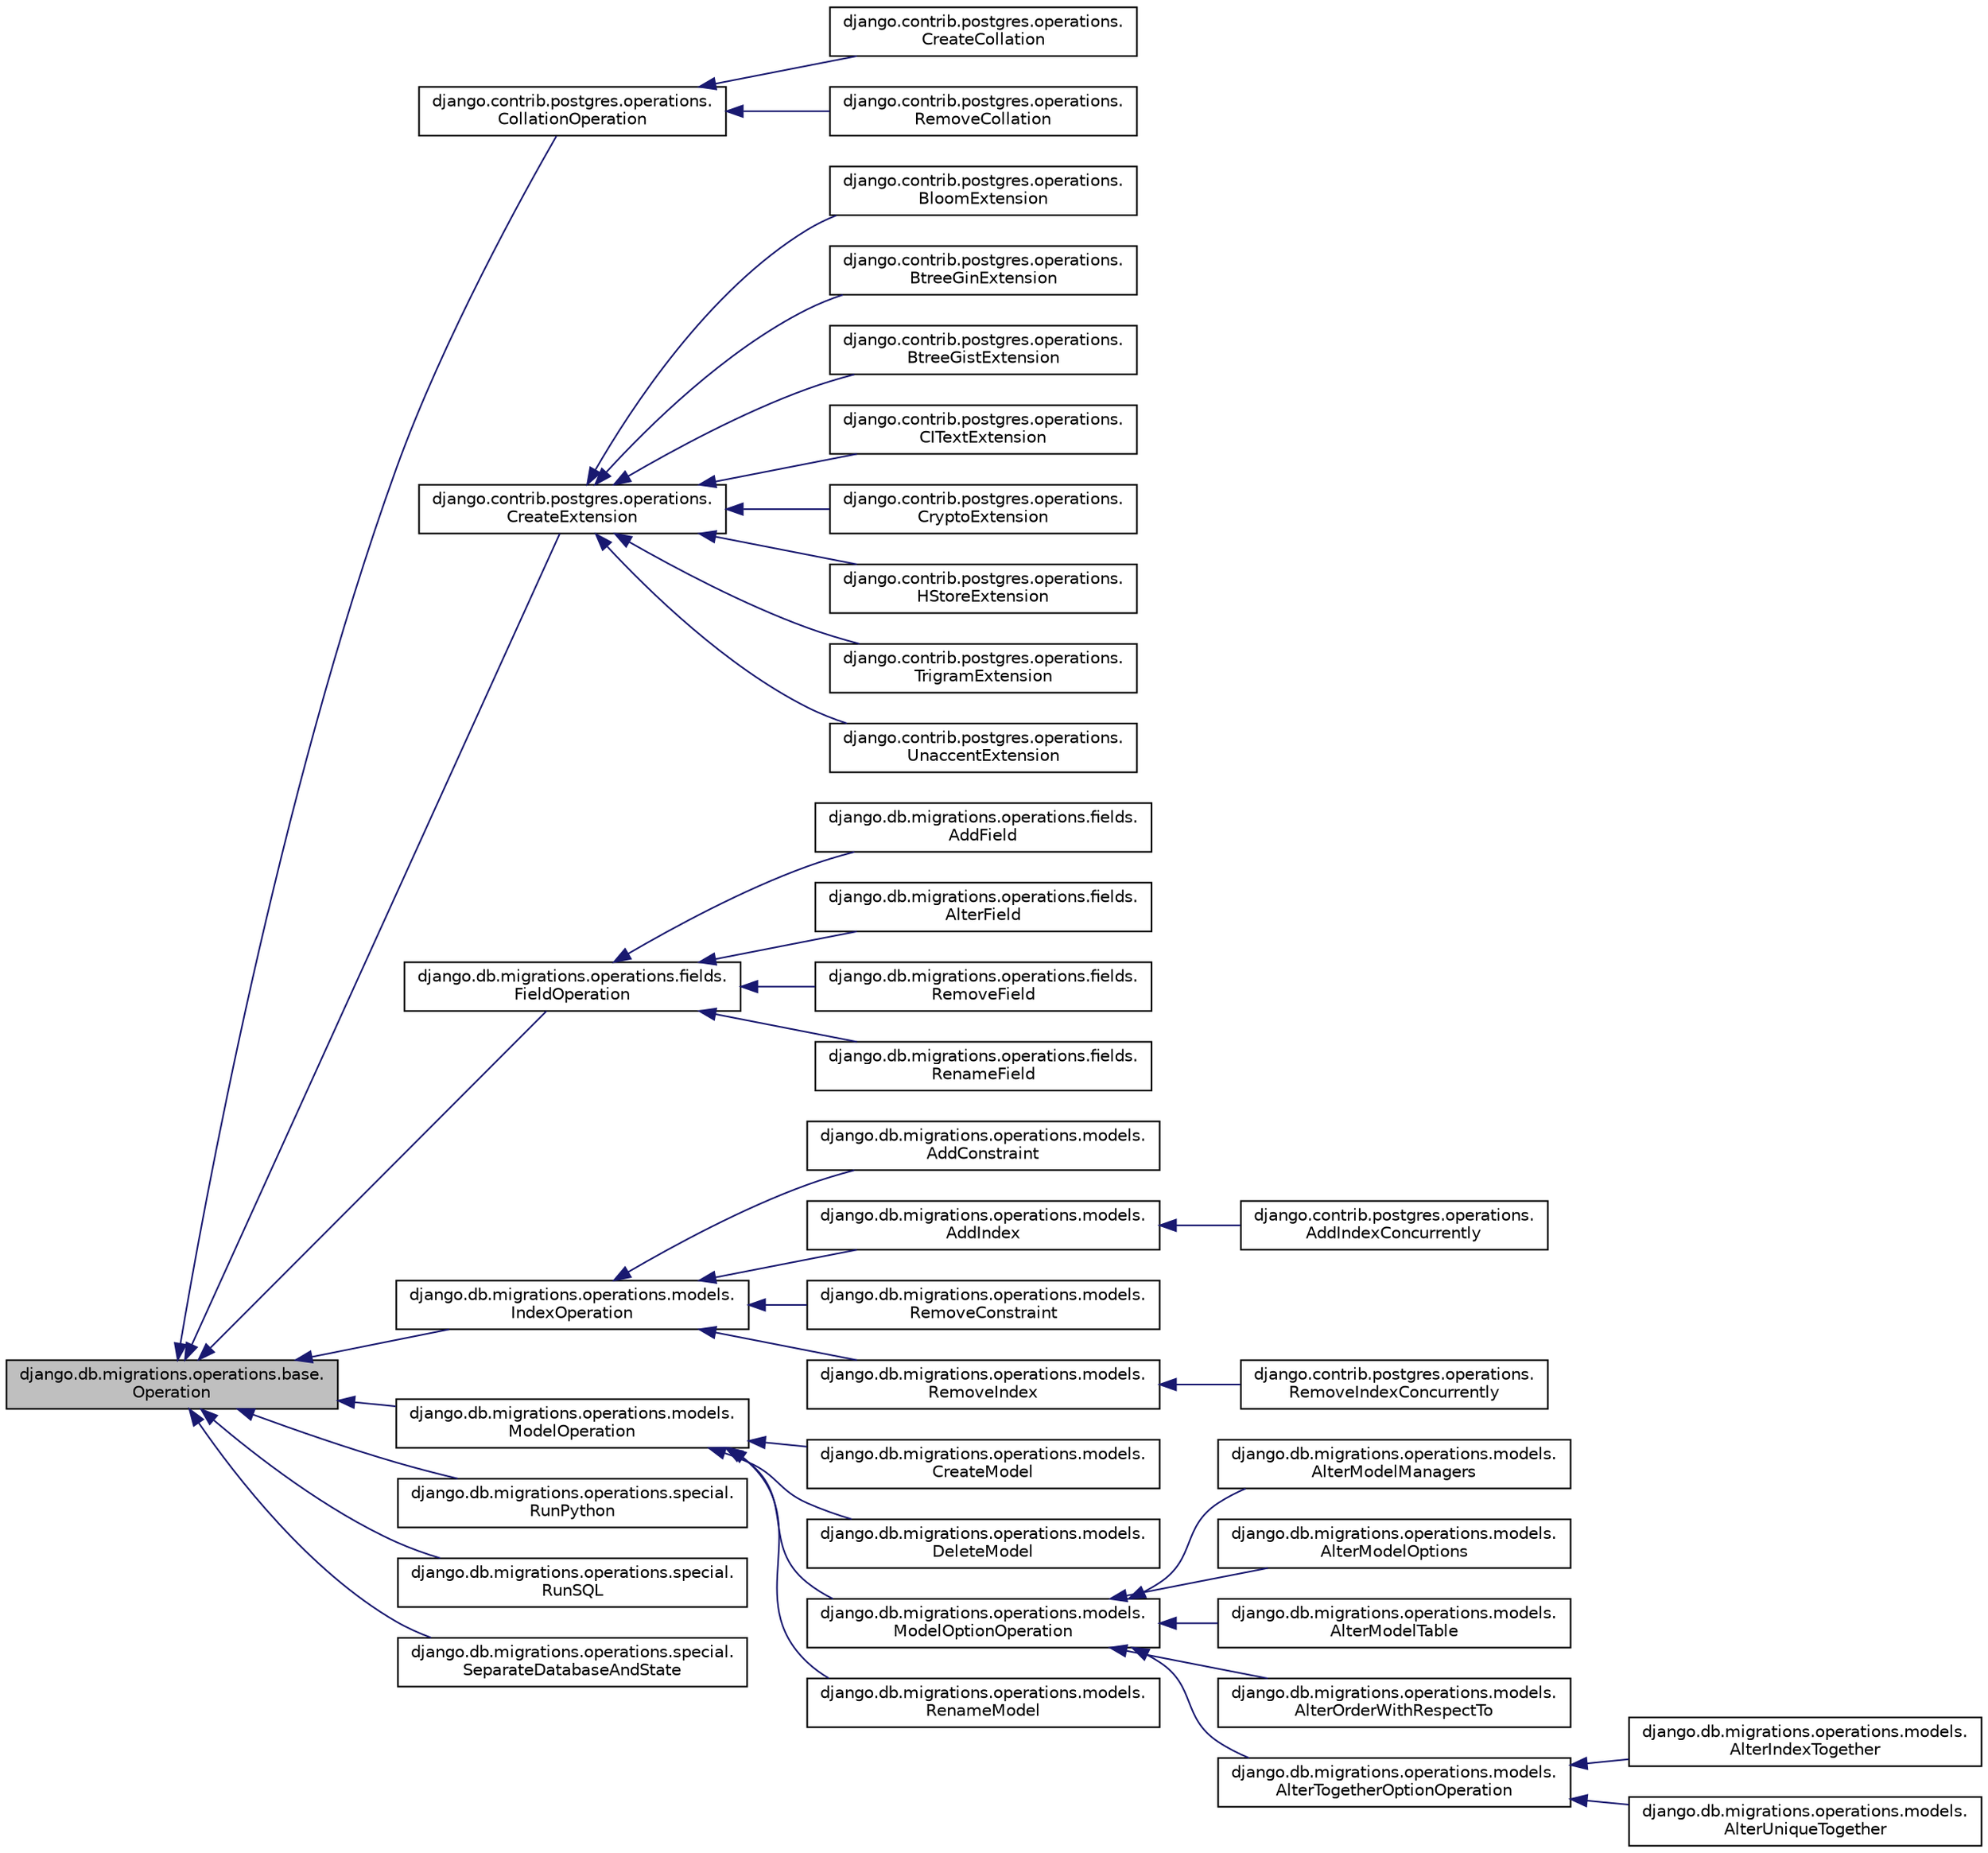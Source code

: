 digraph "django.db.migrations.operations.base.Operation"
{
 // LATEX_PDF_SIZE
  edge [fontname="Helvetica",fontsize="10",labelfontname="Helvetica",labelfontsize="10"];
  node [fontname="Helvetica",fontsize="10",shape=record];
  rankdir="LR";
  Node1 [label="django.db.migrations.operations.base.\lOperation",height=0.2,width=0.4,color="black", fillcolor="grey75", style="filled", fontcolor="black",tooltip=" "];
  Node1 -> Node2 [dir="back",color="midnightblue",fontsize="10",style="solid"];
  Node2 [label="django.contrib.postgres.operations.\lCollationOperation",height=0.2,width=0.4,color="black", fillcolor="white", style="filled",URL="$classdjango_1_1contrib_1_1postgres_1_1operations_1_1_collation_operation.html",tooltip=" "];
  Node2 -> Node3 [dir="back",color="midnightblue",fontsize="10",style="solid"];
  Node3 [label="django.contrib.postgres.operations.\lCreateCollation",height=0.2,width=0.4,color="black", fillcolor="white", style="filled",URL="$classdjango_1_1contrib_1_1postgres_1_1operations_1_1_create_collation.html",tooltip=" "];
  Node2 -> Node4 [dir="back",color="midnightblue",fontsize="10",style="solid"];
  Node4 [label="django.contrib.postgres.operations.\lRemoveCollation",height=0.2,width=0.4,color="black", fillcolor="white", style="filled",URL="$classdjango_1_1contrib_1_1postgres_1_1operations_1_1_remove_collation.html",tooltip=" "];
  Node1 -> Node5 [dir="back",color="midnightblue",fontsize="10",style="solid"];
  Node5 [label="django.contrib.postgres.operations.\lCreateExtension",height=0.2,width=0.4,color="black", fillcolor="white", style="filled",URL="$classdjango_1_1contrib_1_1postgres_1_1operations_1_1_create_extension.html",tooltip=" "];
  Node5 -> Node6 [dir="back",color="midnightblue",fontsize="10",style="solid"];
  Node6 [label="django.contrib.postgres.operations.\lBloomExtension",height=0.2,width=0.4,color="black", fillcolor="white", style="filled",URL="$classdjango_1_1contrib_1_1postgres_1_1operations_1_1_bloom_extension.html",tooltip=" "];
  Node5 -> Node7 [dir="back",color="midnightblue",fontsize="10",style="solid"];
  Node7 [label="django.contrib.postgres.operations.\lBtreeGinExtension",height=0.2,width=0.4,color="black", fillcolor="white", style="filled",URL="$classdjango_1_1contrib_1_1postgres_1_1operations_1_1_btree_gin_extension.html",tooltip=" "];
  Node5 -> Node8 [dir="back",color="midnightblue",fontsize="10",style="solid"];
  Node8 [label="django.contrib.postgres.operations.\lBtreeGistExtension",height=0.2,width=0.4,color="black", fillcolor="white", style="filled",URL="$classdjango_1_1contrib_1_1postgres_1_1operations_1_1_btree_gist_extension.html",tooltip=" "];
  Node5 -> Node9 [dir="back",color="midnightblue",fontsize="10",style="solid"];
  Node9 [label="django.contrib.postgres.operations.\lCITextExtension",height=0.2,width=0.4,color="black", fillcolor="white", style="filled",URL="$classdjango_1_1contrib_1_1postgres_1_1operations_1_1_c_i_text_extension.html",tooltip=" "];
  Node5 -> Node10 [dir="back",color="midnightblue",fontsize="10",style="solid"];
  Node10 [label="django.contrib.postgres.operations.\lCryptoExtension",height=0.2,width=0.4,color="black", fillcolor="white", style="filled",URL="$classdjango_1_1contrib_1_1postgres_1_1operations_1_1_crypto_extension.html",tooltip=" "];
  Node5 -> Node11 [dir="back",color="midnightblue",fontsize="10",style="solid"];
  Node11 [label="django.contrib.postgres.operations.\lHStoreExtension",height=0.2,width=0.4,color="black", fillcolor="white", style="filled",URL="$classdjango_1_1contrib_1_1postgres_1_1operations_1_1_h_store_extension.html",tooltip=" "];
  Node5 -> Node12 [dir="back",color="midnightblue",fontsize="10",style="solid"];
  Node12 [label="django.contrib.postgres.operations.\lTrigramExtension",height=0.2,width=0.4,color="black", fillcolor="white", style="filled",URL="$classdjango_1_1contrib_1_1postgres_1_1operations_1_1_trigram_extension.html",tooltip=" "];
  Node5 -> Node13 [dir="back",color="midnightblue",fontsize="10",style="solid"];
  Node13 [label="django.contrib.postgres.operations.\lUnaccentExtension",height=0.2,width=0.4,color="black", fillcolor="white", style="filled",URL="$classdjango_1_1contrib_1_1postgres_1_1operations_1_1_unaccent_extension.html",tooltip=" "];
  Node1 -> Node14 [dir="back",color="midnightblue",fontsize="10",style="solid"];
  Node14 [label="django.db.migrations.operations.fields.\lFieldOperation",height=0.2,width=0.4,color="black", fillcolor="white", style="filled",URL="$classdjango_1_1db_1_1migrations_1_1operations_1_1fields_1_1_field_operation.html",tooltip=" "];
  Node14 -> Node15 [dir="back",color="midnightblue",fontsize="10",style="solid"];
  Node15 [label="django.db.migrations.operations.fields.\lAddField",height=0.2,width=0.4,color="black", fillcolor="white", style="filled",URL="$classdjango_1_1db_1_1migrations_1_1operations_1_1fields_1_1_add_field.html",tooltip=" "];
  Node14 -> Node16 [dir="back",color="midnightblue",fontsize="10",style="solid"];
  Node16 [label="django.db.migrations.operations.fields.\lAlterField",height=0.2,width=0.4,color="black", fillcolor="white", style="filled",URL="$classdjango_1_1db_1_1migrations_1_1operations_1_1fields_1_1_alter_field.html",tooltip=" "];
  Node14 -> Node17 [dir="back",color="midnightblue",fontsize="10",style="solid"];
  Node17 [label="django.db.migrations.operations.fields.\lRemoveField",height=0.2,width=0.4,color="black", fillcolor="white", style="filled",URL="$classdjango_1_1db_1_1migrations_1_1operations_1_1fields_1_1_remove_field.html",tooltip=" "];
  Node14 -> Node18 [dir="back",color="midnightblue",fontsize="10",style="solid"];
  Node18 [label="django.db.migrations.operations.fields.\lRenameField",height=0.2,width=0.4,color="black", fillcolor="white", style="filled",URL="$classdjango_1_1db_1_1migrations_1_1operations_1_1fields_1_1_rename_field.html",tooltip=" "];
  Node1 -> Node19 [dir="back",color="midnightblue",fontsize="10",style="solid"];
  Node19 [label="django.db.migrations.operations.models.\lIndexOperation",height=0.2,width=0.4,color="black", fillcolor="white", style="filled",URL="$classdjango_1_1db_1_1migrations_1_1operations_1_1models_1_1_index_operation.html",tooltip=" "];
  Node19 -> Node20 [dir="back",color="midnightblue",fontsize="10",style="solid"];
  Node20 [label="django.db.migrations.operations.models.\lAddConstraint",height=0.2,width=0.4,color="black", fillcolor="white", style="filled",URL="$classdjango_1_1db_1_1migrations_1_1operations_1_1models_1_1_add_constraint.html",tooltip=" "];
  Node19 -> Node21 [dir="back",color="midnightblue",fontsize="10",style="solid"];
  Node21 [label="django.db.migrations.operations.models.\lAddIndex",height=0.2,width=0.4,color="black", fillcolor="white", style="filled",URL="$classdjango_1_1db_1_1migrations_1_1operations_1_1models_1_1_add_index.html",tooltip=" "];
  Node21 -> Node22 [dir="back",color="midnightblue",fontsize="10",style="solid"];
  Node22 [label="django.contrib.postgres.operations.\lAddIndexConcurrently",height=0.2,width=0.4,color="black", fillcolor="white", style="filled",URL="$classdjango_1_1contrib_1_1postgres_1_1operations_1_1_add_index_concurrently.html",tooltip=" "];
  Node19 -> Node23 [dir="back",color="midnightblue",fontsize="10",style="solid"];
  Node23 [label="django.db.migrations.operations.models.\lRemoveConstraint",height=0.2,width=0.4,color="black", fillcolor="white", style="filled",URL="$classdjango_1_1db_1_1migrations_1_1operations_1_1models_1_1_remove_constraint.html",tooltip=" "];
  Node19 -> Node24 [dir="back",color="midnightblue",fontsize="10",style="solid"];
  Node24 [label="django.db.migrations.operations.models.\lRemoveIndex",height=0.2,width=0.4,color="black", fillcolor="white", style="filled",URL="$classdjango_1_1db_1_1migrations_1_1operations_1_1models_1_1_remove_index.html",tooltip=" "];
  Node24 -> Node25 [dir="back",color="midnightblue",fontsize="10",style="solid"];
  Node25 [label="django.contrib.postgres.operations.\lRemoveIndexConcurrently",height=0.2,width=0.4,color="black", fillcolor="white", style="filled",URL="$classdjango_1_1contrib_1_1postgres_1_1operations_1_1_remove_index_concurrently.html",tooltip=" "];
  Node1 -> Node26 [dir="back",color="midnightblue",fontsize="10",style="solid"];
  Node26 [label="django.db.migrations.operations.models.\lModelOperation",height=0.2,width=0.4,color="black", fillcolor="white", style="filled",URL="$classdjango_1_1db_1_1migrations_1_1operations_1_1models_1_1_model_operation.html",tooltip=" "];
  Node26 -> Node27 [dir="back",color="midnightblue",fontsize="10",style="solid"];
  Node27 [label="django.db.migrations.operations.models.\lCreateModel",height=0.2,width=0.4,color="black", fillcolor="white", style="filled",URL="$classdjango_1_1db_1_1migrations_1_1operations_1_1models_1_1_create_model.html",tooltip=" "];
  Node26 -> Node28 [dir="back",color="midnightblue",fontsize="10",style="solid"];
  Node28 [label="django.db.migrations.operations.models.\lDeleteModel",height=0.2,width=0.4,color="black", fillcolor="white", style="filled",URL="$classdjango_1_1db_1_1migrations_1_1operations_1_1models_1_1_delete_model.html",tooltip=" "];
  Node26 -> Node29 [dir="back",color="midnightblue",fontsize="10",style="solid"];
  Node29 [label="django.db.migrations.operations.models.\lModelOptionOperation",height=0.2,width=0.4,color="black", fillcolor="white", style="filled",URL="$classdjango_1_1db_1_1migrations_1_1operations_1_1models_1_1_model_option_operation.html",tooltip=" "];
  Node29 -> Node30 [dir="back",color="midnightblue",fontsize="10",style="solid"];
  Node30 [label="django.db.migrations.operations.models.\lAlterModelManagers",height=0.2,width=0.4,color="black", fillcolor="white", style="filled",URL="$classdjango_1_1db_1_1migrations_1_1operations_1_1models_1_1_alter_model_managers.html",tooltip=" "];
  Node29 -> Node31 [dir="back",color="midnightblue",fontsize="10",style="solid"];
  Node31 [label="django.db.migrations.operations.models.\lAlterModelOptions",height=0.2,width=0.4,color="black", fillcolor="white", style="filled",URL="$classdjango_1_1db_1_1migrations_1_1operations_1_1models_1_1_alter_model_options.html",tooltip=" "];
  Node29 -> Node32 [dir="back",color="midnightblue",fontsize="10",style="solid"];
  Node32 [label="django.db.migrations.operations.models.\lAlterModelTable",height=0.2,width=0.4,color="black", fillcolor="white", style="filled",URL="$classdjango_1_1db_1_1migrations_1_1operations_1_1models_1_1_alter_model_table.html",tooltip=" "];
  Node29 -> Node33 [dir="back",color="midnightblue",fontsize="10",style="solid"];
  Node33 [label="django.db.migrations.operations.models.\lAlterOrderWithRespectTo",height=0.2,width=0.4,color="black", fillcolor="white", style="filled",URL="$classdjango_1_1db_1_1migrations_1_1operations_1_1models_1_1_alter_order_with_respect_to.html",tooltip=" "];
  Node29 -> Node34 [dir="back",color="midnightblue",fontsize="10",style="solid"];
  Node34 [label="django.db.migrations.operations.models.\lAlterTogetherOptionOperation",height=0.2,width=0.4,color="black", fillcolor="white", style="filled",URL="$classdjango_1_1db_1_1migrations_1_1operations_1_1models_1_1_alter_together_option_operation.html",tooltip=" "];
  Node34 -> Node35 [dir="back",color="midnightblue",fontsize="10",style="solid"];
  Node35 [label="django.db.migrations.operations.models.\lAlterIndexTogether",height=0.2,width=0.4,color="black", fillcolor="white", style="filled",URL="$classdjango_1_1db_1_1migrations_1_1operations_1_1models_1_1_alter_index_together.html",tooltip=" "];
  Node34 -> Node36 [dir="back",color="midnightblue",fontsize="10",style="solid"];
  Node36 [label="django.db.migrations.operations.models.\lAlterUniqueTogether",height=0.2,width=0.4,color="black", fillcolor="white", style="filled",URL="$classdjango_1_1db_1_1migrations_1_1operations_1_1models_1_1_alter_unique_together.html",tooltip=" "];
  Node26 -> Node37 [dir="back",color="midnightblue",fontsize="10",style="solid"];
  Node37 [label="django.db.migrations.operations.models.\lRenameModel",height=0.2,width=0.4,color="black", fillcolor="white", style="filled",URL="$classdjango_1_1db_1_1migrations_1_1operations_1_1models_1_1_rename_model.html",tooltip=" "];
  Node1 -> Node38 [dir="back",color="midnightblue",fontsize="10",style="solid"];
  Node38 [label="django.db.migrations.operations.special.\lRunPython",height=0.2,width=0.4,color="black", fillcolor="white", style="filled",URL="$classdjango_1_1db_1_1migrations_1_1operations_1_1special_1_1_run_python.html",tooltip=" "];
  Node1 -> Node39 [dir="back",color="midnightblue",fontsize="10",style="solid"];
  Node39 [label="django.db.migrations.operations.special.\lRunSQL",height=0.2,width=0.4,color="black", fillcolor="white", style="filled",URL="$classdjango_1_1db_1_1migrations_1_1operations_1_1special_1_1_run_s_q_l.html",tooltip=" "];
  Node1 -> Node40 [dir="back",color="midnightblue",fontsize="10",style="solid"];
  Node40 [label="django.db.migrations.operations.special.\lSeparateDatabaseAndState",height=0.2,width=0.4,color="black", fillcolor="white", style="filled",URL="$classdjango_1_1db_1_1migrations_1_1operations_1_1special_1_1_separate_database_and_state.html",tooltip=" "];
}

